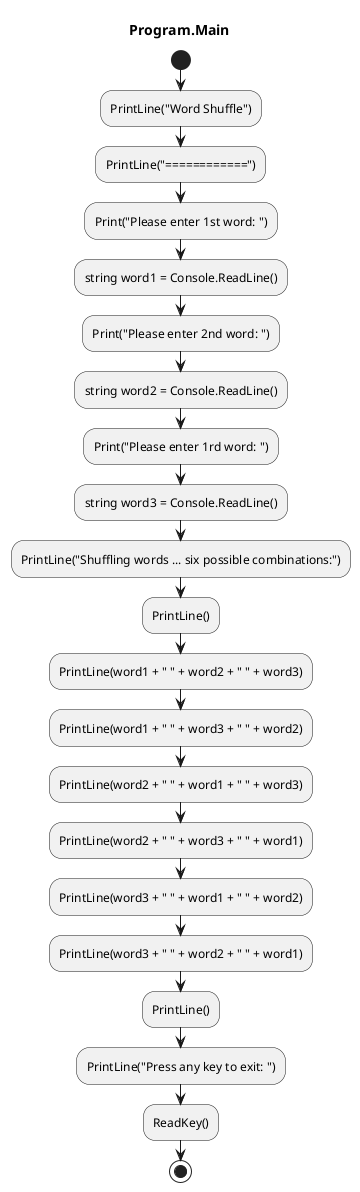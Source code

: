 @startuml Program.Main
title Program.Main
start
:PrintLine("Word Shuffle");
:PrintLine("============");
:Print("Please enter 1st word: ");
:string word1 = Console.ReadLine();
:Print("Please enter 2nd word: ");
:string word2 = Console.ReadLine();
:Print("Please enter 1rd word: ");
:string word3 = Console.ReadLine();
:PrintLine("Shuffling words ... six possible combinations:");
:PrintLine();
:PrintLine(word1 + " " + word2 + " " + word3);
:PrintLine(word1 + " " + word3 + " " + word2);
:PrintLine(word2 + " " + word1 + " " + word3);
:PrintLine(word2 + " " + word3 + " " + word1);
:PrintLine(word3 + " " + word1 + " " + word2);
:PrintLine(word3 + " " + word2 + " " + word1);
:PrintLine();
:PrintLine("Press any key to exit: ");
:ReadKey();
stop
@enduml
